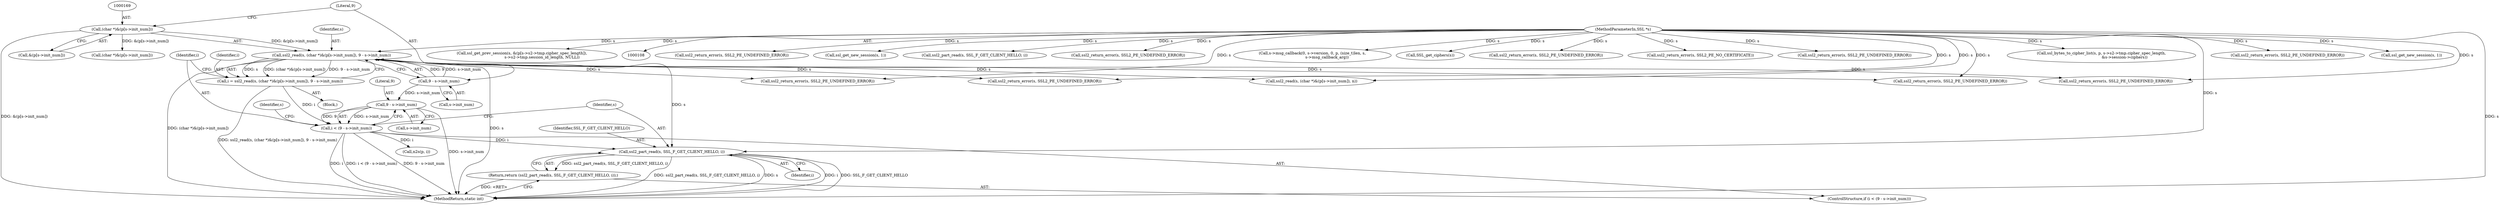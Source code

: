 digraph "0_openssl_d81a1600588b726c2bdccda7efad3cc7a87d6245@API" {
"1000190" [label="(Call,ssl2_part_read(s, SSL_F_GET_CLIENT_HELLO, i))"];
"1000166" [label="(Call,ssl2_read(s, (char *)&(p[s->init_num]), 9 - s->init_num))"];
"1000109" [label="(MethodParameterIn,SSL *s)"];
"1000168" [label="(Call,(char *)&(p[s->init_num]))"];
"1000176" [label="(Call,9 - s->init_num)"];
"1000182" [label="(Call,i < (9 - s->init_num))"];
"1000164" [label="(Call,i = ssl2_read(s, (char *)&(p[s->init_num]), 9 - s->init_num))"];
"1000184" [label="(Call,9 - s->init_num)"];
"1000189" [label="(Return,return (ssl2_part_read(s, SSL_F_GET_CLIENT_HELLO, i));)"];
"1000668" [label="(Call,ssl2_return_error(s, SSL2_PE_UNDEFINED_ERROR))"];
"1000381" [label="(Call,ssl2_read(s, (char *)&(p[s->init_num]), n))"];
"1000699" [label="(MethodReturn,static int)"];
"1000183" [label="(Identifier,i)"];
"1000168" [label="(Call,(char *)&(p[s->init_num]))"];
"1000163" [label="(Block,)"];
"1000227" [label="(Call,n2s(p, i))"];
"1000186" [label="(Call,s->init_num)"];
"1000466" [label="(Call,ssl_get_new_session(s, 1))"];
"1000170" [label="(Call,&(p[s->init_num]))"];
"1000176" [label="(Call,9 - s->init_num)"];
"1000177" [label="(Literal,9)"];
"1000192" [label="(Identifier,SSL_F_GET_CLIENT_HELLO)"];
"1000164" [label="(Call,i = ssl2_read(s, (char *)&(p[s->init_num]), 9 - s->init_num))"];
"1000397" [label="(Call,ssl2_part_read(s, SSL_F_GET_CLIENT_HELLO, i))"];
"1000517" [label="(Call,ssl2_return_error(s, SSL2_PE_UNDEFINED_ERROR))"];
"1000383" [label="(Call,(char *)&(p[s->init_num]))"];
"1000406" [label="(Call,s->msg_callback(0, s->version, 0, p, (size_t)len, s,\n                        s->msg_callback_arg))"];
"1000165" [label="(Identifier,i)"];
"1000185" [label="(Literal,9)"];
"1000274" [label="(Call,ssl2_return_error(s, SSL2_PE_UNDEFINED_ERROR))"];
"1000584" [label="(Call,SSL_get_ciphers(s))"];
"1000184" [label="(Call,9 - s->init_num)"];
"1000470" [label="(Call,ssl2_return_error(s, SSL2_PE_UNDEFINED_ERROR))"];
"1000193" [label="(Identifier,i)"];
"1000189" [label="(Return,return (ssl2_part_read(s, SSL_F_GET_CLIENT_HELLO, i));)"];
"1000532" [label="(Call,ssl2_return_error(s, SSL2_PE_NO_CERTIFICATE))"];
"1000547" [label="(Call,ssl2_return_error(s, SSL2_PE_UNDEFINED_ERROR))"];
"1000196" [label="(Identifier,s)"];
"1000178" [label="(Call,s->init_num)"];
"1000561" [label="(Call,ssl_bytes_to_cipher_list(s, p, s->s2->tmp.cipher_spec_length,\n                                      &s->session->ciphers))"];
"1000214" [label="(Call,ssl2_return_error(s, SSL2_PE_UNDEFINED_ERROR))"];
"1000167" [label="(Identifier,s)"];
"1000191" [label="(Identifier,s)"];
"1000444" [label="(Call,ssl2_return_error(s, SSL2_PE_UNDEFINED_ERROR))"];
"1000543" [label="(Call,ssl_get_new_session(s, 1))"];
"1000166" [label="(Call,ssl2_read(s, (char *)&(p[s->init_num]), 9 - s->init_num))"];
"1000181" [label="(ControlStructure,if (i < (9 - s->init_num)))"];
"1000302" [label="(Call,ssl2_return_error(s, SSL2_PE_UNDEFINED_ERROR))"];
"1000361" [label="(Call,ssl2_return_error(s, SSL2_PE_UNDEFINED_ERROR))"];
"1000182" [label="(Call,i < (9 - s->init_num))"];
"1000109" [label="(MethodParameterIn,SSL *s)"];
"1000190" [label="(Call,ssl2_part_read(s, SSL_F_GET_CLIENT_HELLO, i))"];
"1000480" [label="(Call,ssl_get_prev_session(s, &(p[s->s2->tmp.cipher_spec_length]),\n                                 s->s2->tmp.session_id_length, NULL))"];
"1000190" -> "1000189"  [label="AST: "];
"1000190" -> "1000193"  [label="CFG: "];
"1000191" -> "1000190"  [label="AST: "];
"1000192" -> "1000190"  [label="AST: "];
"1000193" -> "1000190"  [label="AST: "];
"1000189" -> "1000190"  [label="CFG: "];
"1000190" -> "1000699"  [label="DDG: ssl2_part_read(s, SSL_F_GET_CLIENT_HELLO, i)"];
"1000190" -> "1000699"  [label="DDG: s"];
"1000190" -> "1000699"  [label="DDG: i"];
"1000190" -> "1000699"  [label="DDG: SSL_F_GET_CLIENT_HELLO"];
"1000190" -> "1000189"  [label="DDG: ssl2_part_read(s, SSL_F_GET_CLIENT_HELLO, i)"];
"1000166" -> "1000190"  [label="DDG: s"];
"1000109" -> "1000190"  [label="DDG: s"];
"1000182" -> "1000190"  [label="DDG: i"];
"1000166" -> "1000164"  [label="AST: "];
"1000166" -> "1000176"  [label="CFG: "];
"1000167" -> "1000166"  [label="AST: "];
"1000168" -> "1000166"  [label="AST: "];
"1000176" -> "1000166"  [label="AST: "];
"1000164" -> "1000166"  [label="CFG: "];
"1000166" -> "1000699"  [label="DDG: (char *)&(p[s->init_num])"];
"1000166" -> "1000699"  [label="DDG: s"];
"1000166" -> "1000164"  [label="DDG: s"];
"1000166" -> "1000164"  [label="DDG: (char *)&(p[s->init_num])"];
"1000166" -> "1000164"  [label="DDG: 9 - s->init_num"];
"1000109" -> "1000166"  [label="DDG: s"];
"1000168" -> "1000166"  [label="DDG: &(p[s->init_num])"];
"1000176" -> "1000166"  [label="DDG: 9"];
"1000176" -> "1000166"  [label="DDG: s->init_num"];
"1000166" -> "1000214"  [label="DDG: s"];
"1000166" -> "1000274"  [label="DDG: s"];
"1000166" -> "1000302"  [label="DDG: s"];
"1000166" -> "1000361"  [label="DDG: s"];
"1000166" -> "1000381"  [label="DDG: s"];
"1000109" -> "1000108"  [label="AST: "];
"1000109" -> "1000699"  [label="DDG: s"];
"1000109" -> "1000214"  [label="DDG: s"];
"1000109" -> "1000274"  [label="DDG: s"];
"1000109" -> "1000302"  [label="DDG: s"];
"1000109" -> "1000361"  [label="DDG: s"];
"1000109" -> "1000381"  [label="DDG: s"];
"1000109" -> "1000397"  [label="DDG: s"];
"1000109" -> "1000406"  [label="DDG: s"];
"1000109" -> "1000444"  [label="DDG: s"];
"1000109" -> "1000466"  [label="DDG: s"];
"1000109" -> "1000470"  [label="DDG: s"];
"1000109" -> "1000480"  [label="DDG: s"];
"1000109" -> "1000517"  [label="DDG: s"];
"1000109" -> "1000532"  [label="DDG: s"];
"1000109" -> "1000543"  [label="DDG: s"];
"1000109" -> "1000547"  [label="DDG: s"];
"1000109" -> "1000561"  [label="DDG: s"];
"1000109" -> "1000584"  [label="DDG: s"];
"1000109" -> "1000668"  [label="DDG: s"];
"1000168" -> "1000170"  [label="CFG: "];
"1000169" -> "1000168"  [label="AST: "];
"1000170" -> "1000168"  [label="AST: "];
"1000177" -> "1000168"  [label="CFG: "];
"1000168" -> "1000699"  [label="DDG: &(p[s->init_num])"];
"1000168" -> "1000383"  [label="DDG: &(p[s->init_num])"];
"1000176" -> "1000178"  [label="CFG: "];
"1000177" -> "1000176"  [label="AST: "];
"1000178" -> "1000176"  [label="AST: "];
"1000176" -> "1000184"  [label="DDG: s->init_num"];
"1000182" -> "1000181"  [label="AST: "];
"1000182" -> "1000184"  [label="CFG: "];
"1000183" -> "1000182"  [label="AST: "];
"1000184" -> "1000182"  [label="AST: "];
"1000191" -> "1000182"  [label="CFG: "];
"1000196" -> "1000182"  [label="CFG: "];
"1000182" -> "1000699"  [label="DDG: i < (9 - s->init_num)"];
"1000182" -> "1000699"  [label="DDG: 9 - s->init_num"];
"1000182" -> "1000699"  [label="DDG: i"];
"1000164" -> "1000182"  [label="DDG: i"];
"1000184" -> "1000182"  [label="DDG: 9"];
"1000184" -> "1000182"  [label="DDG: s->init_num"];
"1000182" -> "1000227"  [label="DDG: i"];
"1000164" -> "1000163"  [label="AST: "];
"1000165" -> "1000164"  [label="AST: "];
"1000183" -> "1000164"  [label="CFG: "];
"1000164" -> "1000699"  [label="DDG: ssl2_read(s, (char *)&(p[s->init_num]), 9 - s->init_num)"];
"1000184" -> "1000186"  [label="CFG: "];
"1000185" -> "1000184"  [label="AST: "];
"1000186" -> "1000184"  [label="AST: "];
"1000184" -> "1000699"  [label="DDG: s->init_num"];
"1000189" -> "1000181"  [label="AST: "];
"1000699" -> "1000189"  [label="CFG: "];
"1000189" -> "1000699"  [label="DDG: <RET>"];
}
